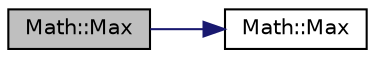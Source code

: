 digraph "Math::Max"
{
 // LATEX_PDF_SIZE
  edge [fontname="Helvetica",fontsize="10",labelfontname="Helvetica",labelfontsize="10"];
  node [fontname="Helvetica",fontsize="10",shape=record];
  rankdir="LR";
  Node1 [label="Math::Max",height=0.2,width=0.4,color="black", fillcolor="grey75", style="filled", fontcolor="black",tooltip="Maximum of three reals."];
  Node1 -> Node2 [color="midnightblue",fontsize="10",style="solid",fontname="Helvetica"];
  Node2 [label="Math::Max",height=0.2,width=0.4,color="black", fillcolor="white", style="filled",URL="$class_math.html#af85c615f68a4bd5ec35d965ee7820b7d",tooltip="Maximum of two reals."];
}
